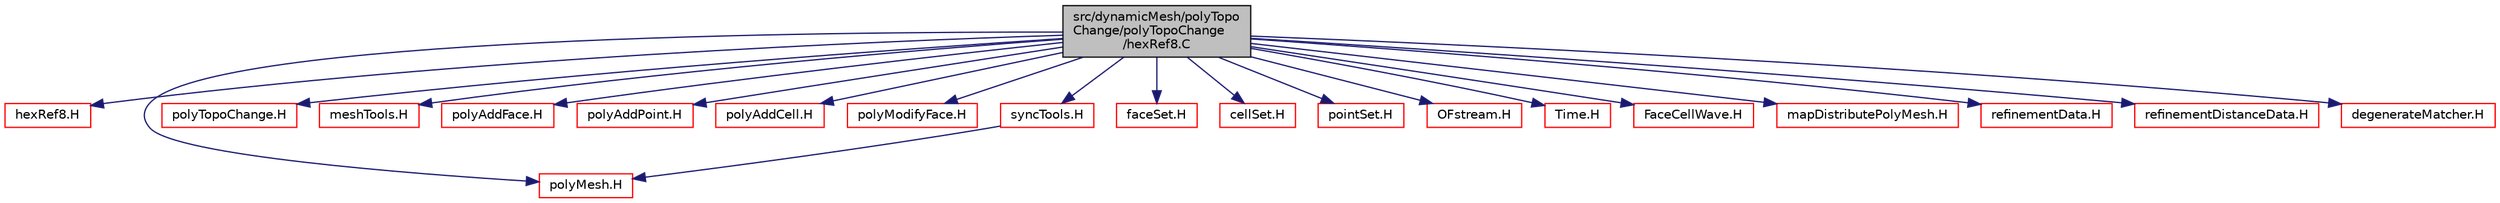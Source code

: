 digraph "src/dynamicMesh/polyTopoChange/polyTopoChange/hexRef8.C"
{
  bgcolor="transparent";
  edge [fontname="Helvetica",fontsize="10",labelfontname="Helvetica",labelfontsize="10"];
  node [fontname="Helvetica",fontsize="10",shape=record];
  Node1 [label="src/dynamicMesh/polyTopo\lChange/polyTopoChange\l/hexRef8.C",height=0.2,width=0.4,color="black", fillcolor="grey75", style="filled", fontcolor="black"];
  Node1 -> Node2 [color="midnightblue",fontsize="10",style="solid",fontname="Helvetica"];
  Node2 [label="hexRef8.H",height=0.2,width=0.4,color="red",URL="$a04881.html"];
  Node1 -> Node3 [color="midnightblue",fontsize="10",style="solid",fontname="Helvetica"];
  Node3 [label="polyMesh.H",height=0.2,width=0.4,color="red",URL="$a08631.html"];
  Node1 -> Node4 [color="midnightblue",fontsize="10",style="solid",fontname="Helvetica"];
  Node4 [label="polyTopoChange.H",height=0.2,width=0.4,color="red",URL="$a04889.html"];
  Node1 -> Node5 [color="midnightblue",fontsize="10",style="solid",fontname="Helvetica"];
  Node5 [label="meshTools.H",height=0.2,width=0.4,color="red",URL="$a07303.html"];
  Node1 -> Node6 [color="midnightblue",fontsize="10",style="solid",fontname="Helvetica"];
  Node6 [label="polyAddFace.H",height=0.2,width=0.4,color="red",URL="$a04868.html"];
  Node1 -> Node7 [color="midnightblue",fontsize="10",style="solid",fontname="Helvetica"];
  Node7 [label="polyAddPoint.H",height=0.2,width=0.4,color="red",URL="$a04869.html"];
  Node1 -> Node8 [color="midnightblue",fontsize="10",style="solid",fontname="Helvetica"];
  Node8 [label="polyAddCell.H",height=0.2,width=0.4,color="red",URL="$a04867.html"];
  Node1 -> Node9 [color="midnightblue",fontsize="10",style="solid",fontname="Helvetica"];
  Node9 [label="polyModifyFace.H",height=0.2,width=0.4,color="red",URL="$a04883.html"];
  Node1 -> Node10 [color="midnightblue",fontsize="10",style="solid",fontname="Helvetica"];
  Node10 [label="syncTools.H",height=0.2,width=0.4,color="red",URL="$a08677.html"];
  Node10 -> Node3 [color="midnightblue",fontsize="10",style="solid",fontname="Helvetica"];
  Node1 -> Node11 [color="midnightblue",fontsize="10",style="solid",fontname="Helvetica"];
  Node11 [label="faceSet.H",height=0.2,width=0.4,color="red",URL="$a07456.html"];
  Node1 -> Node12 [color="midnightblue",fontsize="10",style="solid",fontname="Helvetica"];
  Node12 [label="cellSet.H",height=0.2,width=0.4,color="red",URL="$a07452.html"];
  Node1 -> Node13 [color="midnightblue",fontsize="10",style="solid",fontname="Helvetica"];
  Node13 [label="pointSet.H",height=0.2,width=0.4,color="red",URL="$a07460.html"];
  Node1 -> Node14 [color="midnightblue",fontsize="10",style="solid",fontname="Helvetica"];
  Node14 [label="OFstream.H",height=0.2,width=0.4,color="red",URL="$a07771.html"];
  Node1 -> Node15 [color="midnightblue",fontsize="10",style="solid",fontname="Helvetica"];
  Node15 [label="Time.H",height=0.2,width=0.4,color="red",URL="$a07855.html"];
  Node1 -> Node16 [color="midnightblue",fontsize="10",style="solid",fontname="Helvetica"];
  Node16 [label="FaceCellWave.H",height=0.2,width=0.4,color="red",URL="$a07134.html"];
  Node1 -> Node17 [color="midnightblue",fontsize="10",style="solid",fontname="Helvetica"];
  Node17 [label="mapDistributePolyMesh.H",height=0.2,width=0.4,color="red",URL="$a08616.html"];
  Node1 -> Node18 [color="midnightblue",fontsize="10",style="solid",fontname="Helvetica"];
  Node18 [label="refinementData.H",height=0.2,width=0.4,color="red",URL="$a04893.html"];
  Node1 -> Node19 [color="midnightblue",fontsize="10",style="solid",fontname="Helvetica"];
  Node19 [label="refinementDistanceData.H",height=0.2,width=0.4,color="red",URL="$a04896.html"];
  Node1 -> Node20 [color="midnightblue",fontsize="10",style="solid",fontname="Helvetica"];
  Node20 [label="degenerateMatcher.H",height=0.2,width=0.4,color="red",URL="$a08492.html"];
}
